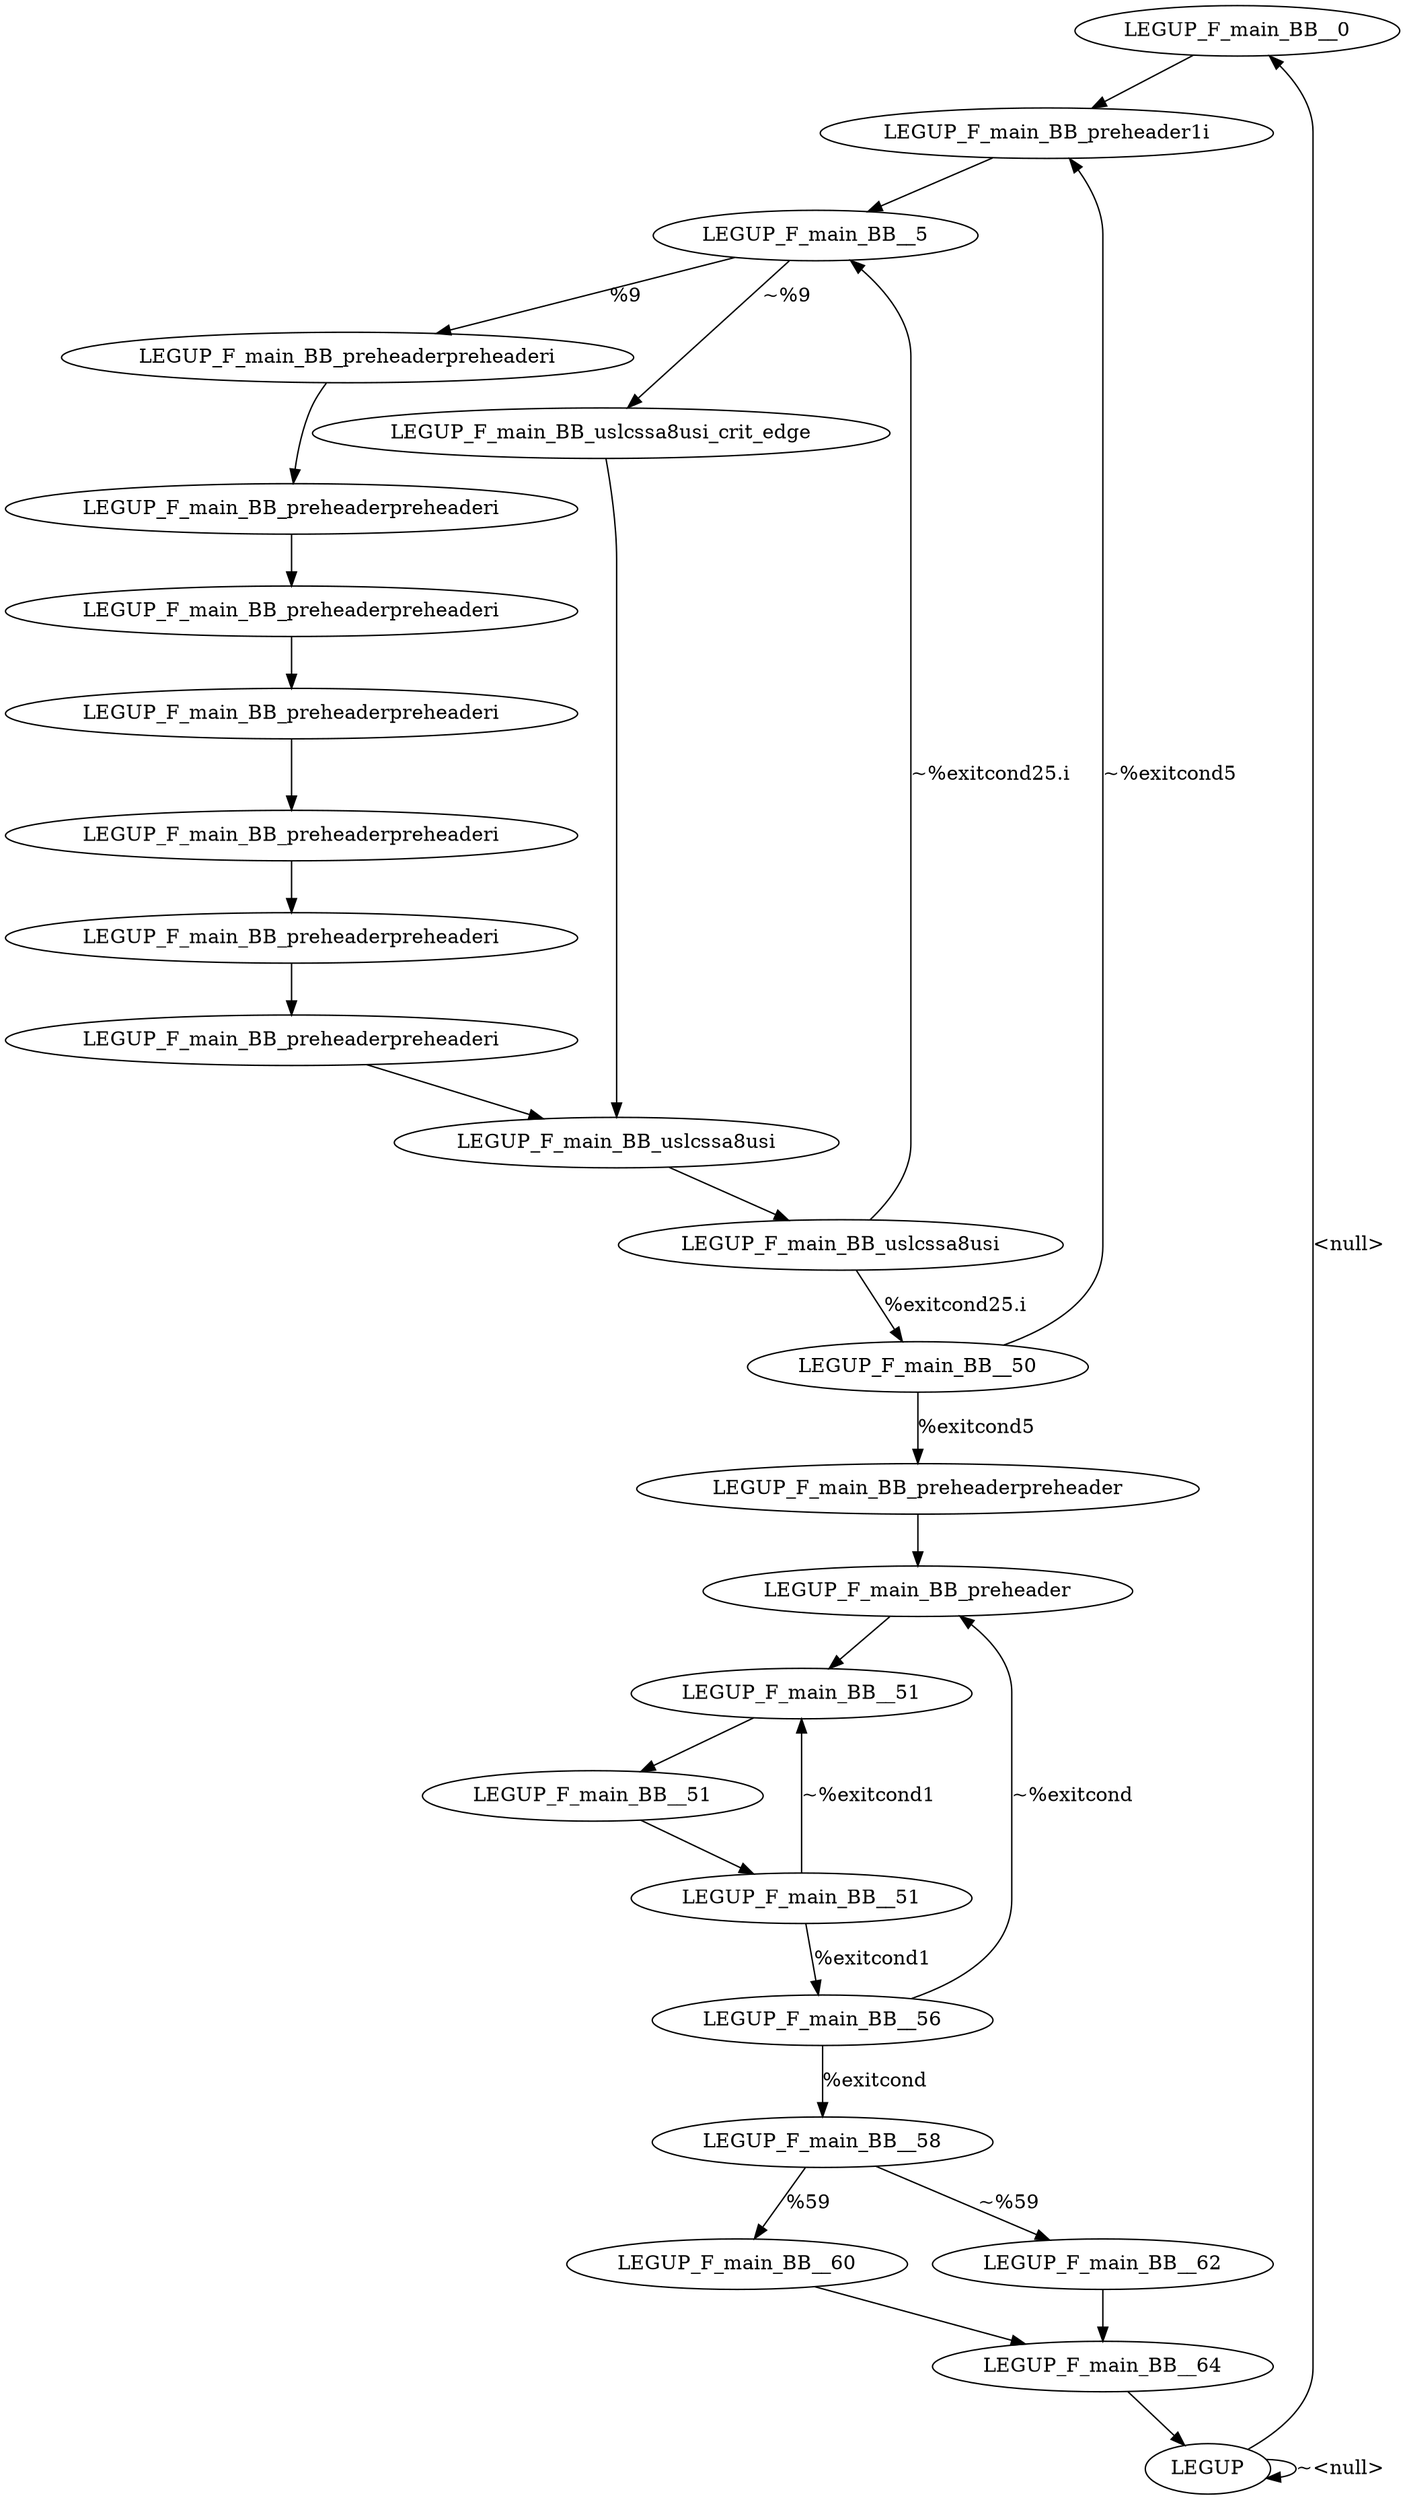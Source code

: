 digraph {
Node0x401bcc0[label="LEGUP_F_main_BB__0"];
Node0x401bb20[label="LEGUP"];
Node0x401bb20 -> Node0x401bcc0[label="<null>"];
Node0x401bb20 -> Node0x401bb20[label="~<null>"];
Node0x401bd90[label="LEGUP_F_main_BB_preheader1i"];
Node0x401bcc0 -> Node0x401bd90;
Node0x401be60[label="LEGUP_F_main_BB__5"];
Node0x401bd90 -> Node0x401be60;
Node0x401c000[label="LEGUP_F_main_BB_preheaderpreheaderi"];
Node0x401be60 -> Node0x401c000[label="%9"];
Node0x401bf30[label="LEGUP_F_main_BB_uslcssa8usi_crit_edge"];
Node0x401be60 -> Node0x401bf30[label="~%9"];
Node0x3ffa3b0[label="LEGUP_F_main_BB_uslcssa8usi"];
Node0x401bf30 -> Node0x3ffa3b0;
Node0x401c0d0[label="LEGUP_F_main_BB_preheaderpreheaderi"];
Node0x401c000 -> Node0x401c0d0;
Node0x401c1a0[label="LEGUP_F_main_BB_preheaderpreheaderi"];
Node0x401c0d0 -> Node0x401c1a0;
Node0x3ffa070[label="LEGUP_F_main_BB_preheaderpreheaderi"];
Node0x401c1a0 -> Node0x3ffa070;
Node0x3ffa140[label="LEGUP_F_main_BB_preheaderpreheaderi"];
Node0x3ffa070 -> Node0x3ffa140;
Node0x3ffa210[label="LEGUP_F_main_BB_preheaderpreheaderi"];
Node0x3ffa140 -> Node0x3ffa210;
Node0x3ffa2e0[label="LEGUP_F_main_BB_preheaderpreheaderi"];
Node0x3ffa210 -> Node0x3ffa2e0;
Node0x3ffa2e0 -> Node0x3ffa3b0;
Node0x3ffa480[label="LEGUP_F_main_BB_uslcssa8usi"];
Node0x3ffa3b0 -> Node0x3ffa480;
Node0x3ffa550[label="LEGUP_F_main_BB__50"];
Node0x3ffa480 -> Node0x3ffa550[label="%exitcond25.i"];
Node0x3ffa480 -> Node0x401be60[label="~%exitcond25.i"];
Node0x3ffa620[label="LEGUP_F_main_BB_preheaderpreheader"];
Node0x3ffa550 -> Node0x3ffa620[label="%exitcond5"];
Node0x3ffa550 -> Node0x401bd90[label="~%exitcond5"];
Node0x3ffa6f0[label="LEGUP_F_main_BB_preheader"];
Node0x3ffa620 -> Node0x3ffa6f0;
Node0x401e300[label="LEGUP_F_main_BB__51"];
Node0x3ffa6f0 -> Node0x401e300;
Node0x401e3d0[label="LEGUP_F_main_BB__51"];
Node0x401e300 -> Node0x401e3d0;
Node0x401e4a0[label="LEGUP_F_main_BB__51"];
Node0x401e3d0 -> Node0x401e4a0;
Node0x401e570[label="LEGUP_F_main_BB__56"];
Node0x401e4a0 -> Node0x401e570[label="%exitcond1"];
Node0x401e4a0 -> Node0x401e300[label="~%exitcond1"];
Node0x401e640[label="LEGUP_F_main_BB__58"];
Node0x401e570 -> Node0x401e640[label="%exitcond"];
Node0x401e570 -> Node0x3ffa6f0[label="~%exitcond"];
Node0x401e710[label="LEGUP_F_main_BB__60"];
Node0x401e640 -> Node0x401e710[label="%59"];
Node0x401e7e0[label="LEGUP_F_main_BB__62"];
Node0x401e640 -> Node0x401e7e0[label="~%59"];
Node0x401e8b0[label="LEGUP_F_main_BB__64"];
Node0x401e710 -> Node0x401e8b0;
Node0x401e7e0 -> Node0x401e8b0;
Node0x401e8b0 -> Node0x401bb20;
}
